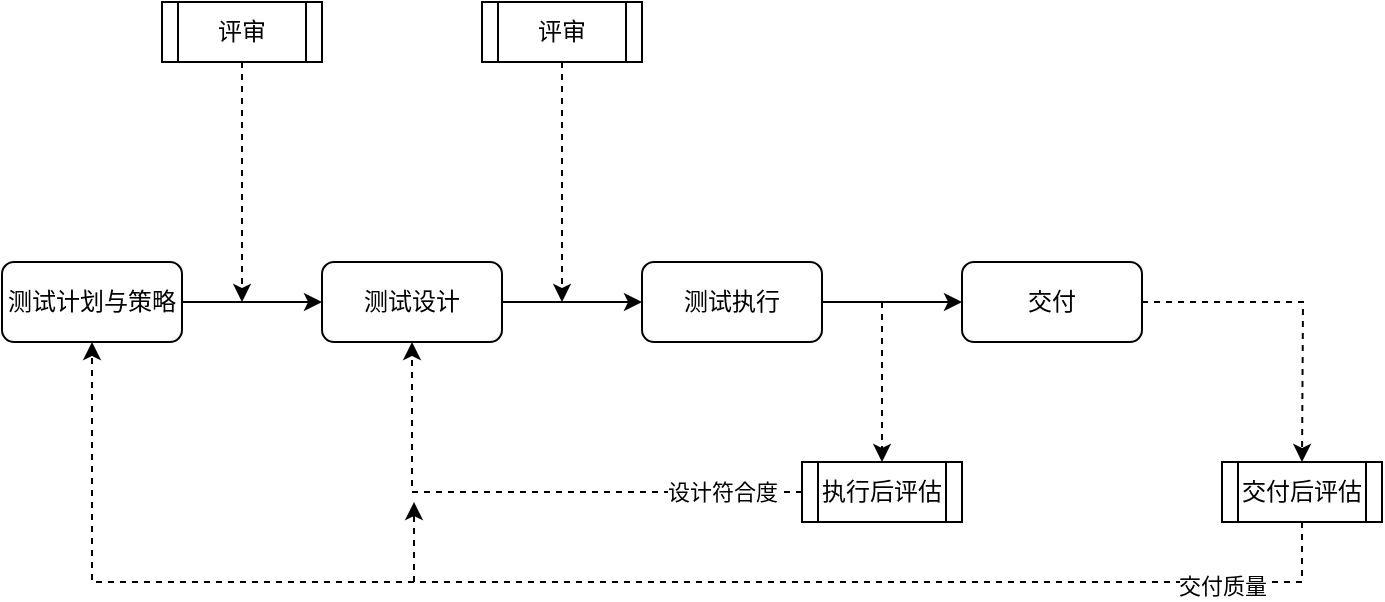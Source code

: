 <mxfile version="17.5.0" type="github">
  <diagram id="C5RBs43oDa-KdzZeNtuy" name="Page-1">
    <mxGraphModel dx="1102" dy="614" grid="1" gridSize="10" guides="1" tooltips="1" connect="1" arrows="1" fold="1" page="1" pageScale="1" pageWidth="827" pageHeight="1169" math="0" shadow="0">
      <root>
        <mxCell id="WIyWlLk6GJQsqaUBKTNV-0" />
        <mxCell id="WIyWlLk6GJQsqaUBKTNV-1" parent="WIyWlLk6GJQsqaUBKTNV-0" />
        <mxCell id="zt1FyDYWtnwH2pXSm1xE-34" style="edgeStyle=orthogonalEdgeStyle;rounded=0;orthogonalLoop=1;jettySize=auto;html=1;" edge="1" parent="WIyWlLk6GJQsqaUBKTNV-1" source="WIyWlLk6GJQsqaUBKTNV-3" target="WIyWlLk6GJQsqaUBKTNV-7">
          <mxGeometry relative="1" as="geometry" />
        </mxCell>
        <mxCell id="WIyWlLk6GJQsqaUBKTNV-3" value="测试计划与策略" style="rounded=1;whiteSpace=wrap;html=1;fontSize=12;glass=0;strokeWidth=1;shadow=0;" parent="WIyWlLk6GJQsqaUBKTNV-1" vertex="1">
          <mxGeometry x="90" y="220" width="90" height="40" as="geometry" />
        </mxCell>
        <mxCell id="zt1FyDYWtnwH2pXSm1xE-33" style="edgeStyle=orthogonalEdgeStyle;rounded=0;orthogonalLoop=1;jettySize=auto;html=1;" edge="1" parent="WIyWlLk6GJQsqaUBKTNV-1" source="WIyWlLk6GJQsqaUBKTNV-7" target="zt1FyDYWtnwH2pXSm1xE-36">
          <mxGeometry relative="1" as="geometry">
            <mxPoint x="440" y="240" as="targetPoint" />
          </mxGeometry>
        </mxCell>
        <mxCell id="WIyWlLk6GJQsqaUBKTNV-7" value="测试设计" style="rounded=1;whiteSpace=wrap;html=1;fontSize=12;glass=0;strokeWidth=1;shadow=0;" parent="WIyWlLk6GJQsqaUBKTNV-1" vertex="1">
          <mxGeometry x="250" y="220" width="90" height="40" as="geometry" />
        </mxCell>
        <mxCell id="zt1FyDYWtnwH2pXSm1xE-39" style="edgeStyle=orthogonalEdgeStyle;rounded=0;orthogonalLoop=1;jettySize=auto;html=1;exitX=1;exitY=0.5;exitDx=0;exitDy=0;" edge="1" parent="WIyWlLk6GJQsqaUBKTNV-1" source="zt1FyDYWtnwH2pXSm1xE-36" target="zt1FyDYWtnwH2pXSm1xE-38">
          <mxGeometry relative="1" as="geometry" />
        </mxCell>
        <mxCell id="zt1FyDYWtnwH2pXSm1xE-36" value="测试执行" style="rounded=1;whiteSpace=wrap;html=1;fontSize=12;glass=0;strokeWidth=1;shadow=0;" vertex="1" parent="WIyWlLk6GJQsqaUBKTNV-1">
          <mxGeometry x="410" y="220" width="90" height="40" as="geometry" />
        </mxCell>
        <mxCell id="zt1FyDYWtnwH2pXSm1xE-52" style="edgeStyle=orthogonalEdgeStyle;rounded=0;orthogonalLoop=1;jettySize=auto;html=1;dashed=1;endArrow=classic;endFill=1;" edge="1" parent="WIyWlLk6GJQsqaUBKTNV-1" source="zt1FyDYWtnwH2pXSm1xE-38">
          <mxGeometry relative="1" as="geometry">
            <mxPoint x="740" y="320" as="targetPoint" />
          </mxGeometry>
        </mxCell>
        <mxCell id="zt1FyDYWtnwH2pXSm1xE-38" value="交付" style="rounded=1;whiteSpace=wrap;html=1;fontSize=12;glass=0;strokeWidth=1;shadow=0;" vertex="1" parent="WIyWlLk6GJQsqaUBKTNV-1">
          <mxGeometry x="570" y="220" width="90" height="40" as="geometry" />
        </mxCell>
        <mxCell id="zt1FyDYWtnwH2pXSm1xE-45" style="edgeStyle=orthogonalEdgeStyle;rounded=0;orthogonalLoop=1;jettySize=auto;html=1;dashed=1;" edge="1" parent="WIyWlLk6GJQsqaUBKTNV-1" source="zt1FyDYWtnwH2pXSm1xE-43">
          <mxGeometry relative="1" as="geometry">
            <mxPoint x="210" y="240" as="targetPoint" />
          </mxGeometry>
        </mxCell>
        <mxCell id="zt1FyDYWtnwH2pXSm1xE-43" value="评审" style="shape=process;whiteSpace=wrap;html=1;backgroundOutline=1;" vertex="1" parent="WIyWlLk6GJQsqaUBKTNV-1">
          <mxGeometry x="170" y="90" width="80" height="30" as="geometry" />
        </mxCell>
        <mxCell id="zt1FyDYWtnwH2pXSm1xE-46" style="edgeStyle=orthogonalEdgeStyle;rounded=0;orthogonalLoop=1;jettySize=auto;html=1;dashed=1;" edge="1" parent="WIyWlLk6GJQsqaUBKTNV-1" source="zt1FyDYWtnwH2pXSm1xE-47">
          <mxGeometry relative="1" as="geometry">
            <mxPoint x="370" y="240" as="targetPoint" />
          </mxGeometry>
        </mxCell>
        <mxCell id="zt1FyDYWtnwH2pXSm1xE-47" value="评审" style="shape=process;whiteSpace=wrap;html=1;backgroundOutline=1;" vertex="1" parent="WIyWlLk6GJQsqaUBKTNV-1">
          <mxGeometry x="330" y="90" width="80" height="30" as="geometry" />
        </mxCell>
        <mxCell id="zt1FyDYWtnwH2pXSm1xE-49" value="" style="endArrow=classic;html=1;rounded=0;dashed=1;" edge="1" parent="WIyWlLk6GJQsqaUBKTNV-1">
          <mxGeometry width="50" height="50" relative="1" as="geometry">
            <mxPoint x="530" y="240" as="sourcePoint" />
            <mxPoint x="530" y="320" as="targetPoint" />
          </mxGeometry>
        </mxCell>
        <mxCell id="zt1FyDYWtnwH2pXSm1xE-51" style="edgeStyle=orthogonalEdgeStyle;rounded=0;orthogonalLoop=1;jettySize=auto;html=1;entryX=0.5;entryY=1;entryDx=0;entryDy=0;dashed=1;" edge="1" parent="WIyWlLk6GJQsqaUBKTNV-1" source="zt1FyDYWtnwH2pXSm1xE-50" target="WIyWlLk6GJQsqaUBKTNV-7">
          <mxGeometry relative="1" as="geometry">
            <mxPoint x="290" y="335" as="targetPoint" />
          </mxGeometry>
        </mxCell>
        <mxCell id="zt1FyDYWtnwH2pXSm1xE-59" value="设计符合度" style="edgeLabel;html=1;align=center;verticalAlign=middle;resizable=0;points=[];" vertex="1" connectable="0" parent="zt1FyDYWtnwH2pXSm1xE-51">
          <mxGeometry x="-0.815" y="1" relative="1" as="geometry">
            <mxPoint x="-15" y="-1" as="offset" />
          </mxGeometry>
        </mxCell>
        <mxCell id="zt1FyDYWtnwH2pXSm1xE-50" value="执行后评估" style="shape=process;whiteSpace=wrap;html=1;backgroundOutline=1;" vertex="1" parent="WIyWlLk6GJQsqaUBKTNV-1">
          <mxGeometry x="490" y="320" width="80" height="30" as="geometry" />
        </mxCell>
        <mxCell id="zt1FyDYWtnwH2pXSm1xE-55" style="edgeStyle=orthogonalEdgeStyle;rounded=0;orthogonalLoop=1;jettySize=auto;html=1;dashed=1;endArrow=classic;endFill=1;entryX=0.5;entryY=1;entryDx=0;entryDy=0;" edge="1" parent="WIyWlLk6GJQsqaUBKTNV-1" source="zt1FyDYWtnwH2pXSm1xE-53" target="WIyWlLk6GJQsqaUBKTNV-3">
          <mxGeometry relative="1" as="geometry">
            <mxPoint x="300" y="340" as="targetPoint" />
            <Array as="points">
              <mxPoint x="740" y="380" />
              <mxPoint x="135" y="380" />
            </Array>
          </mxGeometry>
        </mxCell>
        <mxCell id="zt1FyDYWtnwH2pXSm1xE-60" value="交付质量" style="edgeLabel;html=1;align=center;verticalAlign=middle;resizable=0;points=[];" vertex="1" connectable="0" parent="zt1FyDYWtnwH2pXSm1xE-55">
          <mxGeometry x="-0.838" y="2" relative="1" as="geometry">
            <mxPoint x="-9" as="offset" />
          </mxGeometry>
        </mxCell>
        <mxCell id="zt1FyDYWtnwH2pXSm1xE-53" value="交付后评估" style="shape=process;whiteSpace=wrap;html=1;backgroundOutline=1;" vertex="1" parent="WIyWlLk6GJQsqaUBKTNV-1">
          <mxGeometry x="700" y="320" width="80" height="30" as="geometry" />
        </mxCell>
        <mxCell id="zt1FyDYWtnwH2pXSm1xE-56" value="" style="endArrow=classic;html=1;rounded=0;dashed=1;" edge="1" parent="WIyWlLk6GJQsqaUBKTNV-1">
          <mxGeometry width="50" height="50" relative="1" as="geometry">
            <mxPoint x="296" y="380" as="sourcePoint" />
            <mxPoint x="296" y="340" as="targetPoint" />
          </mxGeometry>
        </mxCell>
      </root>
    </mxGraphModel>
  </diagram>
</mxfile>
